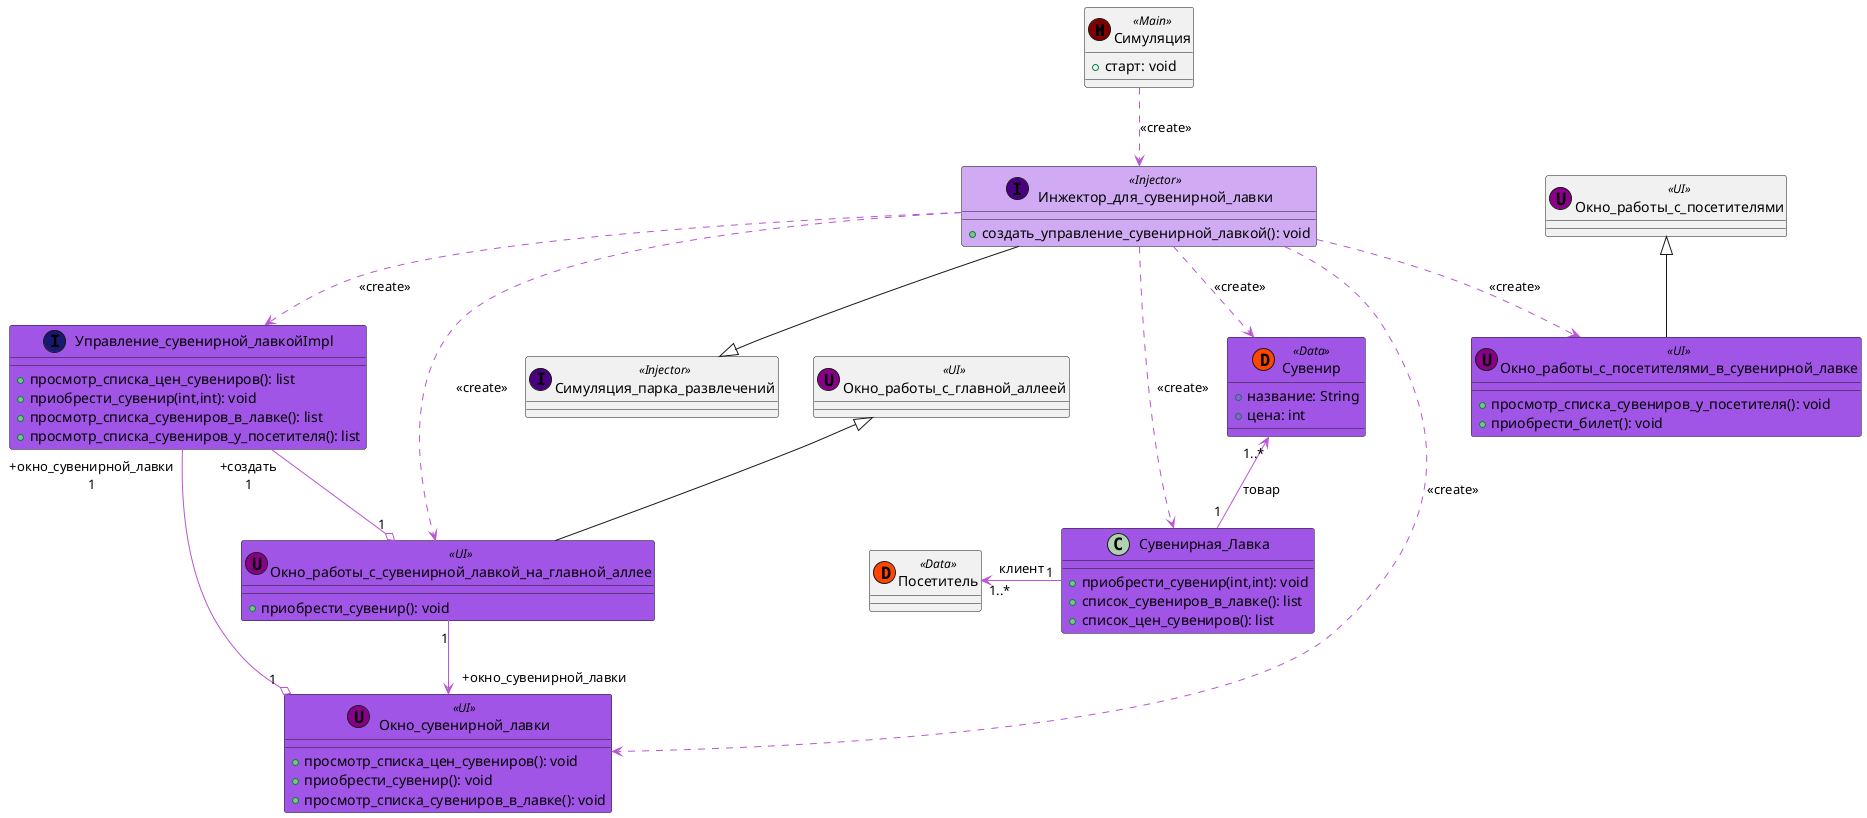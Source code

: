 @startuml
Симуляция .[#MediumOrchid].> Инжектор_для_сувенирной_лавки: <<create>>
Симуляция_парка_развлечений <|-up- Инжектор_для_сувенирной_лавки
Инжектор_для_сувенирной_лавки .[#MediumOrchid].> Управление_сувенирной_лавкойImpl: <<create>>
Инжектор_для_сувенирной_лавки .[#MediumOrchid].> Окно_сувенирной_лавки: <<create>>
Инжектор_для_сувенирной_лавки .[#MediumOrchid].> Сувенирная_Лавка: <<create>>
Инжектор_для_сувенирной_лавки .[#MediumOrchid].> Сувенир: <<create>>
Сувенир "1..*" <-[#MediumOrchid]down- "1" Сувенирная_Лавка: товар
Окно_работы_с_главной_аллеей <|-down- Окно_работы_с_сувенирной_лавкой_на_главной_аллее
Окно_работы_с_сувенирной_лавкой_на_главной_аллее "1" -[#MediumOrchid]-> " +окно_сувенирной_лавки" Окно_сувенирной_лавки
Управление_сувенирной_лавкойImpl " +окно_сувенирной_лавки\n 1" -[#MediumOrchid]-o "1" Окно_сувенирной_лавки
Управление_сувенирной_лавкойImpl " +создать\n 1" -[#MediumOrchid]-o "1" Окно_работы_с_сувенирной_лавкой_на_главной_аллее
Посетитель "1..*" <-[#MediumOrchid] "1" Сувенирная_Лавка: клиент
Инжектор_для_сувенирной_лавки .[#MediumOrchid].> Окно_работы_с_посетителями_в_сувенирной_лавке: <<create>>
Инжектор_для_сувенирной_лавки .[#MediumOrchid].> Окно_работы_с_сувенирной_лавкой_на_главной_аллее: <<create>>
Окно_работы_с_посетителями <|-down- Окно_работы_с_посетителями_в_сувенирной_лавке

class Симуляция << (M,Maroon) Main >> {
+ старт: void
}

class Симуляция_парка_развлечений << (I,Indigo) Injector >> {
}

class Инжектор_для_сувенирной_лавки << (I,Indigo) Injector >> #D0AAF3 {
+ создать_управление_сувенирной_лавкой(): void
}

class Окно_сувенирной_лавки << (U,DarkMagenta) UI>> {
    + просмотр_списка_цен_сувениров(): void
    + приобрести_сувенир(): void
    + просмотр_списка_сувениров_в_лавке(): void
}

class Управление_сувенирной_лавкойImpl << (I,MidnightBlue) >> {
    + просмотр_списка_цен_сувениров(): list
    + приобрести_сувенир(int,int): void
    + просмотр_списка_сувениров_в_лавке(): list
    + просмотр_списка_сувениров_у_посетителя(): list
}

class Окно_работы_с_посетителями << (U,DarkMagenta) UI>> {
}

class Окно_работы_с_посетителями_в_сувенирной_лавке << (U,DarkMagenta) UI>> #A155E7{
    + просмотр_списка_сувениров_у_посетителя(): void
    + приобрести_билет(): void
}

class Посетитель << (D,OrangeRed) Data>> {
}

class Сувенир << (D,OrangeRed) Data>> #A155E7 {
    + название: String
    + цена: int
}

class Сувенирная_Лавка #A155E7 {
    + приобрести_сувенир(int,int): void
    + список_сувениров_в_лавке(): list
    + список_цен_сувениров(): list
}

class Окно_работы_с_главной_аллеей << (U,DarkMagenta) UI>> {
}

class Окно_работы_с_сувенирной_лавкой_на_главной_аллее << (U,DarkMagenta) UI>> #A155E7 {
    + приобрести_сувенир(): void
}

class Окно_сувенирной_лавки #A155E7 {
}

class Управление_сувенирной_лавкойImpl #A155E7 {
}
@enduml